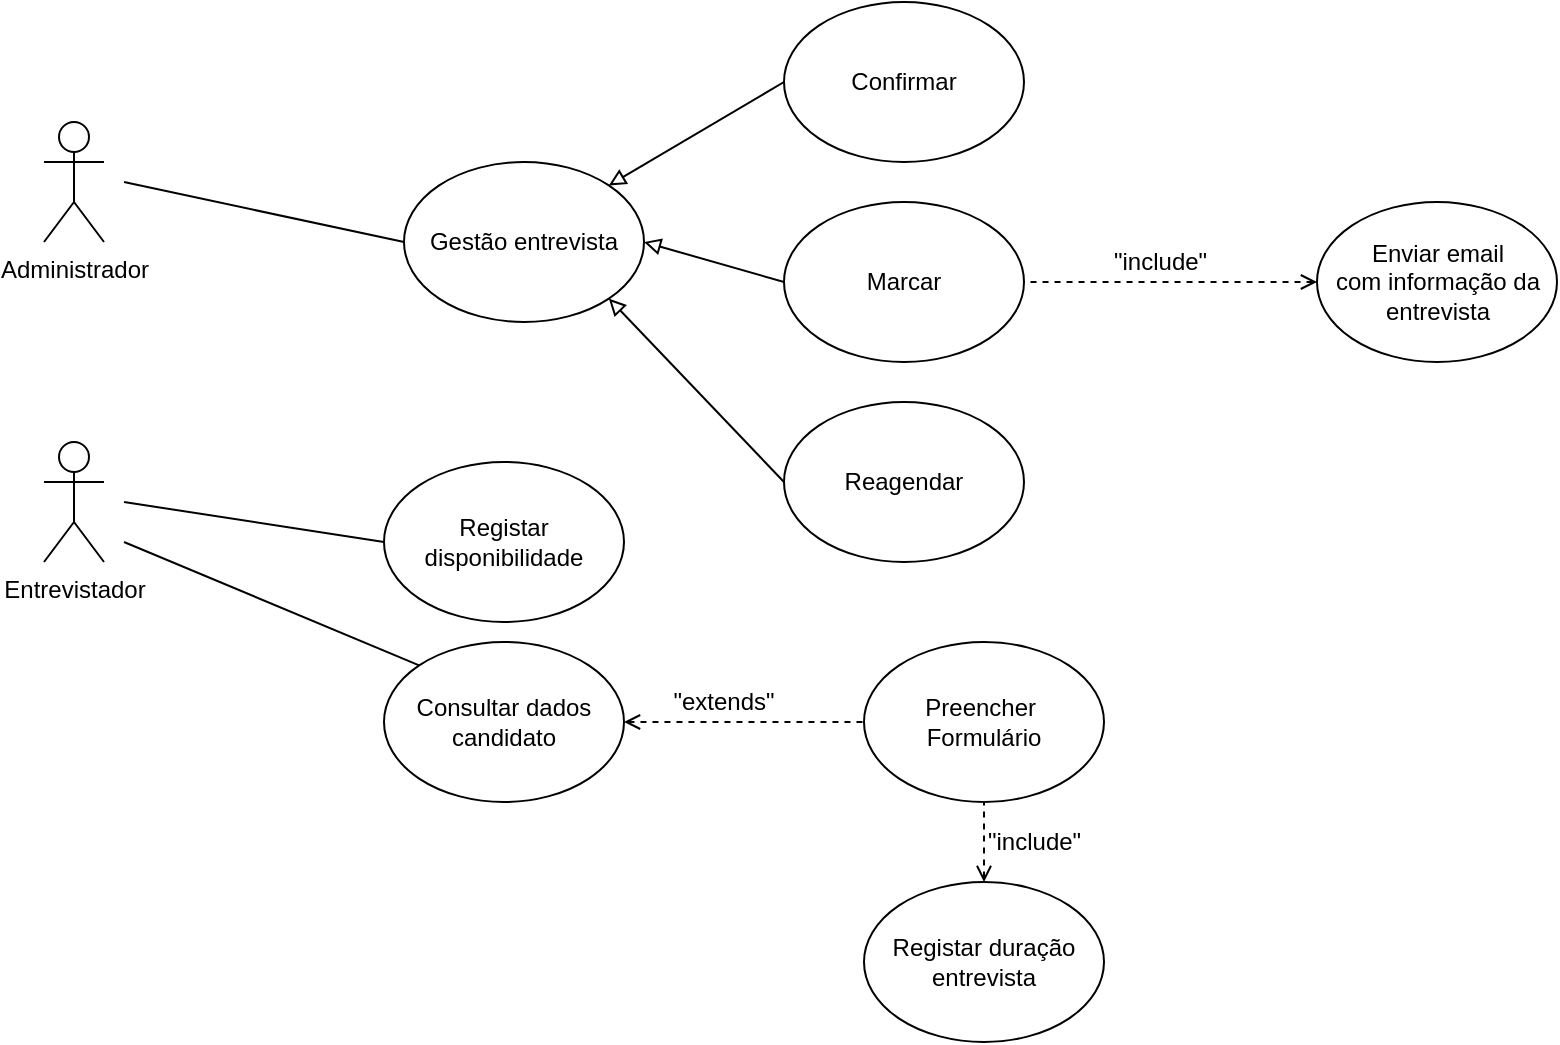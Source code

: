 <mxfile version="11.2.7" type="device" pages="1"><diagram id="KzLak6ku4J2b0X6E8zXI" name="Página-1"><mxGraphModel dx="1185" dy="713" grid="1" gridSize="10" guides="1" tooltips="1" connect="1" arrows="1" fold="1" page="1" pageScale="1" pageWidth="1654" pageHeight="1169" math="0" shadow="0"><root><mxCell id="0"/><mxCell id="1" parent="0"/><mxCell id="EtjqWgTDigeJw3ycrG0M-1" value="Administrador" style="shape=umlActor;verticalLabelPosition=bottom;labelBackgroundColor=#ffffff;verticalAlign=top;html=1;outlineConnect=0;" vertex="1" parent="1"><mxGeometry x="130" y="70" width="30" height="60" as="geometry"/></mxCell><mxCell id="EtjqWgTDigeJw3ycrG0M-8" value="Gestão entrevista" style="ellipse;whiteSpace=wrap;html=1;" vertex="1" parent="1"><mxGeometry x="310" y="90" width="120" height="80" as="geometry"/></mxCell><mxCell id="EtjqWgTDigeJw3ycrG0M-9" value="" style="endArrow=none;html=1;entryX=0;entryY=0.5;entryDx=0;entryDy=0;" edge="1" parent="1" target="EtjqWgTDigeJw3ycrG0M-8"><mxGeometry width="50" height="50" relative="1" as="geometry"><mxPoint x="170" y="100" as="sourcePoint"/><mxPoint x="310" y="65" as="targetPoint"/></mxGeometry></mxCell><mxCell id="EtjqWgTDigeJw3ycrG0M-10" value="Entrevistador" style="shape=umlActor;verticalLabelPosition=bottom;labelBackgroundColor=#ffffff;verticalAlign=top;html=1;outlineConnect=0;" vertex="1" parent="1"><mxGeometry x="130" y="230" width="30" height="60" as="geometry"/></mxCell><mxCell id="EtjqWgTDigeJw3ycrG0M-13" value="Registar&lt;br&gt;disponibilidade" style="ellipse;whiteSpace=wrap;html=1;" vertex="1" parent="1"><mxGeometry x="300" y="240" width="120" height="80" as="geometry"/></mxCell><mxCell id="EtjqWgTDigeJw3ycrG0M-14" value="" style="endArrow=none;html=1;entryX=0;entryY=0.5;entryDx=0;entryDy=0;" edge="1" parent="1" target="EtjqWgTDigeJw3ycrG0M-13"><mxGeometry width="50" height="50" relative="1" as="geometry"><mxPoint x="170" y="260" as="sourcePoint"/><mxPoint x="270" y="240" as="targetPoint"/></mxGeometry></mxCell><mxCell id="EtjqWgTDigeJw3ycrG0M-15" value="Consultar dados&lt;br&gt;candidato" style="ellipse;whiteSpace=wrap;html=1;" vertex="1" parent="1"><mxGeometry x="300" y="330" width="120" height="80" as="geometry"/></mxCell><mxCell id="EtjqWgTDigeJw3ycrG0M-17" value="" style="endArrow=none;html=1;entryX=0;entryY=0;entryDx=0;entryDy=0;" edge="1" parent="1" target="EtjqWgTDigeJw3ycrG0M-15"><mxGeometry width="50" height="50" relative="1" as="geometry"><mxPoint x="170" y="280" as="sourcePoint"/><mxPoint x="260" y="320" as="targetPoint"/></mxGeometry></mxCell><mxCell id="EtjqWgTDigeJw3ycrG0M-18" value="" style="endArrow=none;dashed=1;html=1;startArrow=open;startFill=0;entryX=0;entryY=0.5;entryDx=0;entryDy=0;exitX=1;exitY=0.5;exitDx=0;exitDy=0;" edge="1" parent="1" source="EtjqWgTDigeJw3ycrG0M-15" target="EtjqWgTDigeJw3ycrG0M-19"><mxGeometry width="50" height="50" relative="1" as="geometry"><mxPoint x="390" y="500" as="sourcePoint"/><mxPoint x="540" y="370" as="targetPoint"/></mxGeometry></mxCell><mxCell id="EtjqWgTDigeJw3ycrG0M-19" value="Preencher&amp;nbsp;&lt;br&gt;Formulário" style="ellipse;whiteSpace=wrap;html=1;" vertex="1" parent="1"><mxGeometry x="540" y="330" width="120" height="80" as="geometry"/></mxCell><mxCell id="EtjqWgTDigeJw3ycrG0M-20" value="&quot;extends&quot;" style="text;html=1;strokeColor=none;fillColor=none;align=center;verticalAlign=middle;whiteSpace=wrap;rounded=0;" vertex="1" parent="1"><mxGeometry x="450" y="350" width="40" height="20" as="geometry"/></mxCell><mxCell id="EtjqWgTDigeJw3ycrG0M-25" value="Registar duração&lt;br&gt;entrevista" style="ellipse;whiteSpace=wrap;html=1;" vertex="1" parent="1"><mxGeometry x="540" y="450" width="120" height="80" as="geometry"/></mxCell><mxCell id="EtjqWgTDigeJw3ycrG0M-26" value="" style="endArrow=none;html=1;entryX=0.5;entryY=1;entryDx=0;entryDy=0;dashed=1;startArrow=open;startFill=0;exitX=0.5;exitY=0;exitDx=0;exitDy=0;" edge="1" parent="1" source="EtjqWgTDigeJw3ycrG0M-25" target="EtjqWgTDigeJw3ycrG0M-19"><mxGeometry width="50" height="50" relative="1" as="geometry"><mxPoint x="630" y="430" as="sourcePoint"/><mxPoint x="200" y="340" as="targetPoint"/></mxGeometry></mxCell><mxCell id="EtjqWgTDigeJw3ycrG0M-27" value="&quot;include&quot;" style="text;html=1;resizable=0;points=[];autosize=1;align=left;verticalAlign=top;spacingTop=-4;" vertex="1" parent="1"><mxGeometry x="600" y="420" width="60" height="20" as="geometry"/></mxCell><mxCell id="EtjqWgTDigeJw3ycrG0M-28" value="Enviar email &lt;br&gt;com&amp;nbsp;informação da&lt;br&gt;entrevista" style="ellipse;whiteSpace=wrap;html=1;" vertex="1" parent="1"><mxGeometry x="766.5" y="110" width="120" height="80" as="geometry"/></mxCell><mxCell id="EtjqWgTDigeJw3ycrG0M-29" value="" style="endArrow=none;dashed=1;html=1;entryX=1;entryY=0.5;entryDx=0;entryDy=0;startArrow=open;startFill=0;exitX=0;exitY=0.5;exitDx=0;exitDy=0;" edge="1" parent="1" source="EtjqWgTDigeJw3ycrG0M-28" target="EtjqWgTDigeJw3ycrG0M-35"><mxGeometry width="50" height="50" relative="1" as="geometry"><mxPoint x="500" y="190" as="sourcePoint"/><mxPoint x="530" y="170" as="targetPoint"/></mxGeometry></mxCell><mxCell id="EtjqWgTDigeJw3ycrG0M-30" value="&quot;include&quot;" style="text;html=1;resizable=0;points=[];autosize=1;align=left;verticalAlign=top;spacingTop=-4;" vertex="1" parent="1"><mxGeometry x="663.19" y="130" width="60" height="20" as="geometry"/></mxCell><mxCell id="EtjqWgTDigeJw3ycrG0M-35" value="Marcar" style="ellipse;whiteSpace=wrap;html=1;" vertex="1" parent="1"><mxGeometry x="500" y="110" width="120" height="80" as="geometry"/></mxCell><mxCell id="EtjqWgTDigeJw3ycrG0M-36" value="Reagendar" style="ellipse;whiteSpace=wrap;html=1;" vertex="1" parent="1"><mxGeometry x="500" y="210" width="120" height="80" as="geometry"/></mxCell><mxCell id="EtjqWgTDigeJw3ycrG0M-39" value="" style="endArrow=none;html=1;exitX=1;exitY=0.5;exitDx=0;exitDy=0;entryX=0;entryY=0.5;entryDx=0;entryDy=0;startArrow=block;startFill=0;" edge="1" parent="1" source="EtjqWgTDigeJw3ycrG0M-8" target="EtjqWgTDigeJw3ycrG0M-35"><mxGeometry width="50" height="50" relative="1" as="geometry"><mxPoint x="460" y="150" as="sourcePoint"/><mxPoint x="510" y="100" as="targetPoint"/></mxGeometry></mxCell><mxCell id="EtjqWgTDigeJw3ycrG0M-40" value="" style="endArrow=none;html=1;exitX=1;exitY=1;exitDx=0;exitDy=0;entryX=0;entryY=0.5;entryDx=0;entryDy=0;startArrow=block;startFill=0;" edge="1" parent="1" source="EtjqWgTDigeJw3ycrG0M-8" target="EtjqWgTDigeJw3ycrG0M-36"><mxGeometry width="50" height="50" relative="1" as="geometry"><mxPoint x="420" y="190" as="sourcePoint"/><mxPoint x="470" y="140" as="targetPoint"/></mxGeometry></mxCell><mxCell id="EtjqWgTDigeJw3ycrG0M-41" value="Confirmar" style="ellipse;whiteSpace=wrap;html=1;" vertex="1" parent="1"><mxGeometry x="500" y="10" width="120" height="80" as="geometry"/></mxCell><mxCell id="EtjqWgTDigeJw3ycrG0M-42" value="" style="endArrow=none;html=1;exitX=1;exitY=0;exitDx=0;exitDy=0;entryX=0;entryY=0.5;entryDx=0;entryDy=0;startArrow=block;startFill=0;" edge="1" parent="1" source="EtjqWgTDigeJw3ycrG0M-8" target="EtjqWgTDigeJw3ycrG0M-41"><mxGeometry width="50" height="50" relative="1" as="geometry"><mxPoint x="430" y="100" as="sourcePoint"/><mxPoint x="480" y="50" as="targetPoint"/></mxGeometry></mxCell></root></mxGraphModel></diagram></mxfile>